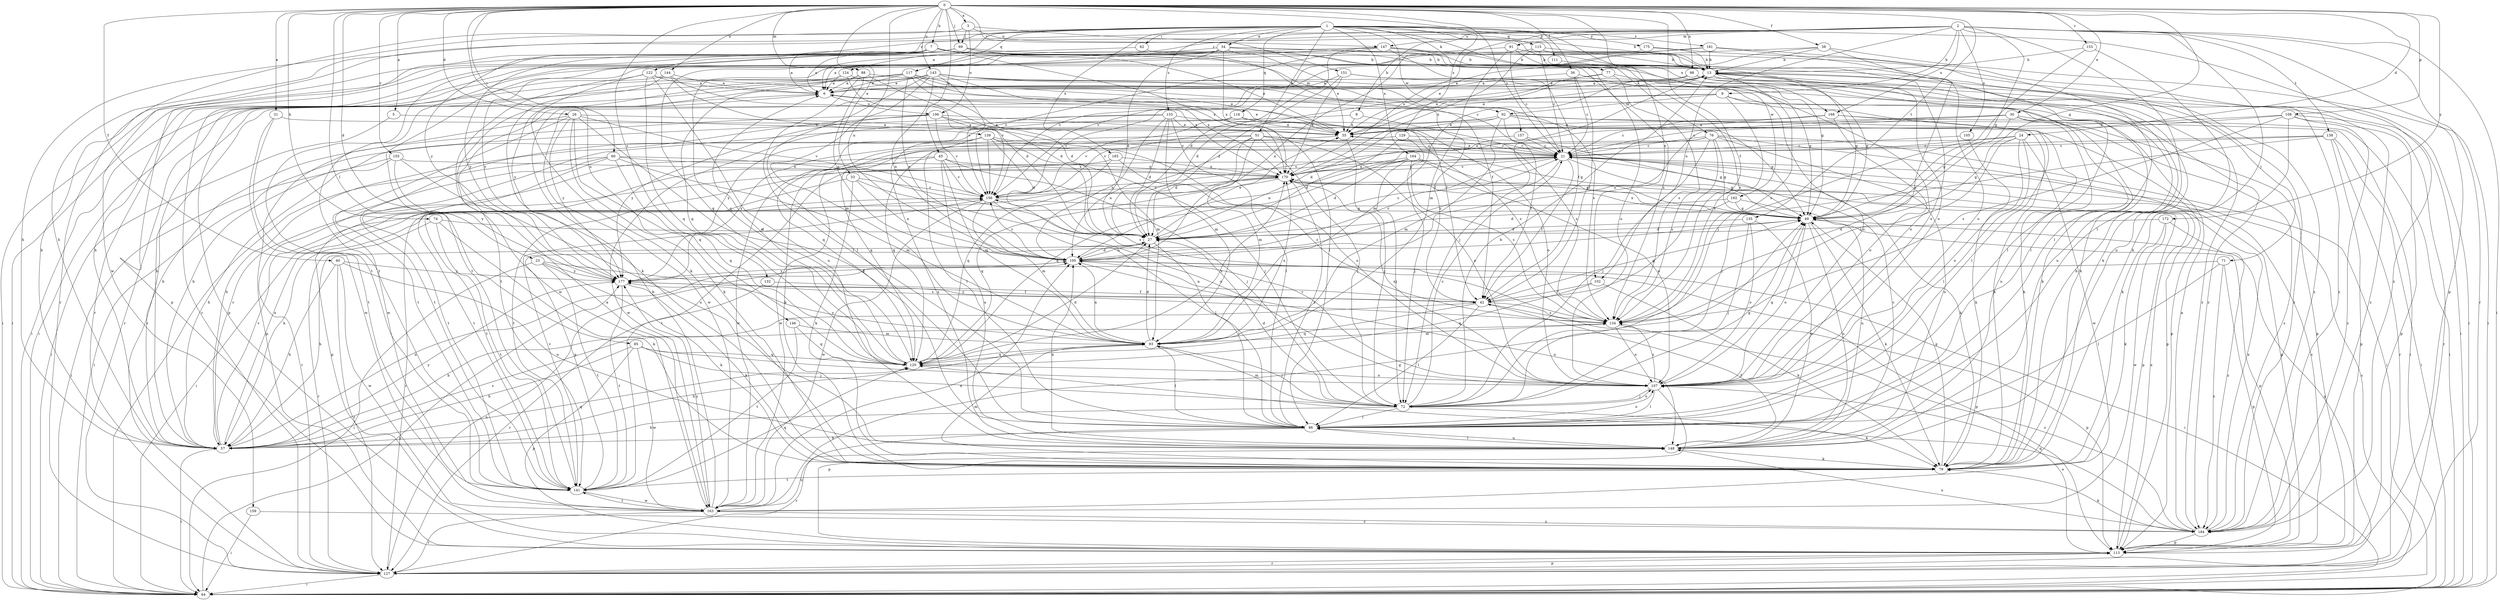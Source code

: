 strict digraph  {
0;
1;
2;
3;
5;
6;
7;
8;
9;
13;
21;
23;
24;
26;
27;
30;
31;
33;
34;
35;
36;
38;
40;
42;
45;
49;
51;
57;
60;
62;
64;
69;
71;
72;
74;
76;
77;
79;
85;
86;
88;
91;
92;
93;
98;
100;
102;
105;
106;
107;
108;
111;
113;
115;
116;
117;
120;
122;
124;
127;
129;
132;
133;
134;
135;
138;
139;
141;
143;
144;
146;
147;
148;
151;
153;
155;
156;
157;
159;
162;
163;
164;
165;
168;
170;
172;
175;
177;
181;
184;
0 -> 3  [label=a];
0 -> 5  [label=a];
0 -> 7  [label=b];
0 -> 21  [label=c];
0 -> 23  [label=d];
0 -> 24  [label=d];
0 -> 26  [label=d];
0 -> 30  [label=e];
0 -> 31  [label=e];
0 -> 33  [label=e];
0 -> 36  [label=f];
0 -> 38  [label=f];
0 -> 40  [label=f];
0 -> 42  [label=f];
0 -> 45  [label=g];
0 -> 49  [label=g];
0 -> 60  [label=i];
0 -> 69  [label=j];
0 -> 74  [label=k];
0 -> 85  [label=l];
0 -> 88  [label=m];
0 -> 98  [label=n];
0 -> 100  [label=n];
0 -> 102  [label=o];
0 -> 108  [label=p];
0 -> 129  [label=s];
0 -> 132  [label=s];
0 -> 135  [label=t];
0 -> 143  [label=u];
0 -> 144  [label=u];
0 -> 146  [label=u];
0 -> 151  [label=v];
0 -> 153  [label=v];
0 -> 155  [label=v];
0 -> 172  [label=y];
1 -> 6  [label=a];
1 -> 34  [label=e];
1 -> 51  [label=h];
1 -> 57  [label=h];
1 -> 62  [label=i];
1 -> 76  [label=k];
1 -> 77  [label=k];
1 -> 111  [label=p];
1 -> 115  [label=q];
1 -> 116  [label=q];
1 -> 117  [label=q];
1 -> 122  [label=r];
1 -> 133  [label=s];
1 -> 157  [label=w];
1 -> 159  [label=w];
1 -> 162  [label=w];
1 -> 164  [label=x];
1 -> 165  [label=x];
1 -> 168  [label=x];
1 -> 175  [label=y];
1 -> 181  [label=z];
1 -> 184  [label=z];
2 -> 8  [label=b];
2 -> 9  [label=b];
2 -> 49  [label=g];
2 -> 57  [label=h];
2 -> 64  [label=i];
2 -> 79  [label=k];
2 -> 86  [label=l];
2 -> 91  [label=m];
2 -> 102  [label=o];
2 -> 105  [label=o];
2 -> 113  [label=p];
2 -> 124  [label=r];
2 -> 127  [label=r];
2 -> 138  [label=t];
2 -> 147  [label=u];
2 -> 168  [label=x];
2 -> 170  [label=x];
2 -> 177  [label=y];
3 -> 13  [label=b];
3 -> 69  [label=j];
3 -> 106  [label=o];
3 -> 127  [label=r];
3 -> 147  [label=u];
5 -> 64  [label=i];
5 -> 139  [label=t];
6 -> 35  [label=e];
6 -> 57  [label=h];
6 -> 106  [label=o];
7 -> 6  [label=a];
7 -> 13  [label=b];
7 -> 92  [label=m];
7 -> 113  [label=p];
7 -> 134  [label=s];
7 -> 141  [label=t];
7 -> 170  [label=x];
7 -> 177  [label=y];
8 -> 35  [label=e];
8 -> 134  [label=s];
8 -> 177  [label=y];
9 -> 79  [label=k];
9 -> 86  [label=l];
9 -> 92  [label=m];
9 -> 134  [label=s];
9 -> 156  [label=v];
9 -> 163  [label=w];
13 -> 6  [label=a];
13 -> 27  [label=d];
13 -> 49  [label=g];
13 -> 71  [label=j];
13 -> 72  [label=j];
13 -> 86  [label=l];
13 -> 134  [label=s];
13 -> 148  [label=u];
13 -> 184  [label=z];
21 -> 35  [label=e];
21 -> 42  [label=f];
21 -> 49  [label=g];
21 -> 79  [label=k];
21 -> 100  [label=n];
21 -> 113  [label=p];
21 -> 141  [label=t];
21 -> 170  [label=x];
23 -> 64  [label=i];
23 -> 79  [label=k];
23 -> 134  [label=s];
23 -> 141  [label=t];
23 -> 177  [label=y];
24 -> 21  [label=c];
24 -> 49  [label=g];
24 -> 86  [label=l];
24 -> 107  [label=o];
24 -> 134  [label=s];
24 -> 156  [label=v];
24 -> 163  [label=w];
26 -> 35  [label=e];
26 -> 79  [label=k];
26 -> 86  [label=l];
26 -> 113  [label=p];
26 -> 120  [label=q];
26 -> 156  [label=v];
26 -> 163  [label=w];
26 -> 177  [label=y];
27 -> 21  [label=c];
27 -> 35  [label=e];
27 -> 57  [label=h];
27 -> 86  [label=l];
27 -> 100  [label=n];
30 -> 21  [label=c];
30 -> 35  [label=e];
30 -> 49  [label=g];
30 -> 100  [label=n];
30 -> 113  [label=p];
30 -> 148  [label=u];
30 -> 184  [label=z];
31 -> 35  [label=e];
31 -> 141  [label=t];
31 -> 163  [label=w];
33 -> 79  [label=k];
33 -> 100  [label=n];
33 -> 107  [label=o];
33 -> 141  [label=t];
33 -> 156  [label=v];
34 -> 6  [label=a];
34 -> 13  [label=b];
34 -> 27  [label=d];
34 -> 35  [label=e];
34 -> 49  [label=g];
34 -> 57  [label=h];
34 -> 64  [label=i];
34 -> 127  [label=r];
34 -> 170  [label=x];
34 -> 184  [label=z];
35 -> 21  [label=c];
35 -> 64  [label=i];
35 -> 72  [label=j];
36 -> 6  [label=a];
36 -> 21  [label=c];
36 -> 42  [label=f];
36 -> 107  [label=o];
38 -> 13  [label=b];
38 -> 64  [label=i];
38 -> 120  [label=q];
38 -> 134  [label=s];
38 -> 156  [label=v];
40 -> 57  [label=h];
40 -> 127  [label=r];
40 -> 148  [label=u];
40 -> 163  [label=w];
40 -> 177  [label=y];
42 -> 49  [label=g];
42 -> 57  [label=h];
42 -> 86  [label=l];
42 -> 100  [label=n];
42 -> 113  [label=p];
42 -> 120  [label=q];
42 -> 134  [label=s];
42 -> 177  [label=y];
45 -> 72  [label=j];
45 -> 93  [label=m];
45 -> 113  [label=p];
45 -> 141  [label=t];
45 -> 148  [label=u];
45 -> 156  [label=v];
45 -> 170  [label=x];
49 -> 27  [label=d];
49 -> 79  [label=k];
49 -> 107  [label=o];
49 -> 113  [label=p];
49 -> 148  [label=u];
49 -> 170  [label=x];
51 -> 21  [label=c];
51 -> 27  [label=d];
51 -> 49  [label=g];
51 -> 72  [label=j];
51 -> 79  [label=k];
51 -> 93  [label=m];
51 -> 100  [label=n];
51 -> 107  [label=o];
51 -> 177  [label=y];
57 -> 21  [label=c];
57 -> 64  [label=i];
57 -> 100  [label=n];
57 -> 120  [label=q];
57 -> 134  [label=s];
57 -> 156  [label=v];
57 -> 170  [label=x];
57 -> 177  [label=y];
60 -> 64  [label=i];
60 -> 93  [label=m];
60 -> 120  [label=q];
60 -> 127  [label=r];
60 -> 134  [label=s];
60 -> 141  [label=t];
60 -> 170  [label=x];
62 -> 13  [label=b];
62 -> 64  [label=i];
64 -> 21  [label=c];
64 -> 177  [label=y];
69 -> 6  [label=a];
69 -> 13  [label=b];
69 -> 35  [label=e];
69 -> 42  [label=f];
69 -> 57  [label=h];
69 -> 141  [label=t];
71 -> 86  [label=l];
71 -> 113  [label=p];
71 -> 177  [label=y];
71 -> 184  [label=z];
72 -> 13  [label=b];
72 -> 21  [label=c];
72 -> 27  [label=d];
72 -> 49  [label=g];
72 -> 57  [label=h];
72 -> 79  [label=k];
72 -> 86  [label=l];
72 -> 93  [label=m];
72 -> 107  [label=o];
74 -> 27  [label=d];
74 -> 79  [label=k];
74 -> 127  [label=r];
74 -> 141  [label=t];
76 -> 21  [label=c];
76 -> 49  [label=g];
76 -> 64  [label=i];
76 -> 72  [label=j];
76 -> 100  [label=n];
76 -> 113  [label=p];
76 -> 134  [label=s];
76 -> 148  [label=u];
76 -> 163  [label=w];
77 -> 6  [label=a];
77 -> 35  [label=e];
77 -> 49  [label=g];
77 -> 134  [label=s];
79 -> 13  [label=b];
79 -> 49  [label=g];
79 -> 93  [label=m];
79 -> 141  [label=t];
85 -> 57  [label=h];
85 -> 72  [label=j];
85 -> 107  [label=o];
85 -> 113  [label=p];
85 -> 120  [label=q];
85 -> 163  [label=w];
86 -> 57  [label=h];
86 -> 107  [label=o];
86 -> 127  [label=r];
86 -> 148  [label=u];
86 -> 170  [label=x];
88 -> 6  [label=a];
88 -> 27  [label=d];
88 -> 86  [label=l];
88 -> 100  [label=n];
88 -> 120  [label=q];
88 -> 184  [label=z];
91 -> 13  [label=b];
91 -> 21  [label=c];
91 -> 93  [label=m];
91 -> 100  [label=n];
91 -> 107  [label=o];
92 -> 35  [label=e];
92 -> 42  [label=f];
92 -> 64  [label=i];
92 -> 79  [label=k];
92 -> 93  [label=m];
92 -> 113  [label=p];
92 -> 120  [label=q];
92 -> 156  [label=v];
93 -> 27  [label=d];
93 -> 57  [label=h];
93 -> 72  [label=j];
93 -> 86  [label=l];
93 -> 100  [label=n];
93 -> 120  [label=q];
93 -> 170  [label=x];
93 -> 177  [label=y];
98 -> 6  [label=a];
98 -> 35  [label=e];
98 -> 49  [label=g];
98 -> 64  [label=i];
98 -> 86  [label=l];
98 -> 93  [label=m];
100 -> 21  [label=c];
100 -> 27  [label=d];
100 -> 64  [label=i];
100 -> 113  [label=p];
100 -> 148  [label=u];
100 -> 156  [label=v];
100 -> 177  [label=y];
102 -> 42  [label=f];
102 -> 79  [label=k];
102 -> 120  [label=q];
105 -> 21  [label=c];
105 -> 79  [label=k];
106 -> 35  [label=e];
106 -> 57  [label=h];
106 -> 93  [label=m];
106 -> 134  [label=s];
106 -> 141  [label=t];
106 -> 156  [label=v];
106 -> 177  [label=y];
107 -> 49  [label=g];
107 -> 72  [label=j];
107 -> 86  [label=l];
107 -> 113  [label=p];
107 -> 134  [label=s];
107 -> 156  [label=v];
107 -> 170  [label=x];
108 -> 35  [label=e];
108 -> 79  [label=k];
108 -> 113  [label=p];
108 -> 127  [label=r];
108 -> 134  [label=s];
108 -> 170  [label=x];
108 -> 184  [label=z];
111 -> 134  [label=s];
113 -> 21  [label=c];
113 -> 107  [label=o];
113 -> 127  [label=r];
113 -> 170  [label=x];
115 -> 13  [label=b];
115 -> 21  [label=c];
115 -> 86  [label=l];
115 -> 107  [label=o];
115 -> 156  [label=v];
115 -> 170  [label=x];
116 -> 35  [label=e];
116 -> 107  [label=o];
116 -> 141  [label=t];
116 -> 156  [label=v];
117 -> 6  [label=a];
117 -> 21  [label=c];
117 -> 27  [label=d];
117 -> 35  [label=e];
117 -> 64  [label=i];
117 -> 86  [label=l];
117 -> 100  [label=n];
117 -> 113  [label=p];
117 -> 177  [label=y];
120 -> 6  [label=a];
120 -> 27  [label=d];
120 -> 107  [label=o];
120 -> 170  [label=x];
122 -> 6  [label=a];
122 -> 42  [label=f];
122 -> 79  [label=k];
122 -> 120  [label=q];
122 -> 148  [label=u];
122 -> 163  [label=w];
124 -> 6  [label=a];
124 -> 79  [label=k];
124 -> 141  [label=t];
124 -> 156  [label=v];
127 -> 49  [label=g];
127 -> 64  [label=i];
127 -> 100  [label=n];
127 -> 113  [label=p];
129 -> 21  [label=c];
129 -> 27  [label=d];
129 -> 72  [label=j];
129 -> 120  [label=q];
132 -> 42  [label=f];
132 -> 127  [label=r];
133 -> 27  [label=d];
133 -> 35  [label=e];
133 -> 49  [label=g];
133 -> 57  [label=h];
133 -> 86  [label=l];
133 -> 93  [label=m];
133 -> 100  [label=n];
133 -> 163  [label=w];
134 -> 93  [label=m];
134 -> 107  [label=o];
134 -> 184  [label=z];
135 -> 27  [label=d];
135 -> 72  [label=j];
135 -> 107  [label=o];
135 -> 148  [label=u];
138 -> 21  [label=c];
138 -> 64  [label=i];
138 -> 72  [label=j];
138 -> 113  [label=p];
138 -> 120  [label=q];
138 -> 127  [label=r];
139 -> 21  [label=c];
139 -> 27  [label=d];
139 -> 57  [label=h];
139 -> 72  [label=j];
139 -> 86  [label=l];
139 -> 107  [label=o];
139 -> 148  [label=u];
139 -> 156  [label=v];
141 -> 49  [label=g];
141 -> 120  [label=q];
141 -> 156  [label=v];
141 -> 163  [label=w];
143 -> 6  [label=a];
143 -> 42  [label=f];
143 -> 64  [label=i];
143 -> 86  [label=l];
143 -> 93  [label=m];
143 -> 100  [label=n];
143 -> 127  [label=r];
143 -> 134  [label=s];
143 -> 156  [label=v];
143 -> 170  [label=x];
143 -> 184  [label=z];
144 -> 6  [label=a];
144 -> 27  [label=d];
144 -> 79  [label=k];
144 -> 127  [label=r];
144 -> 170  [label=x];
146 -> 93  [label=m];
146 -> 120  [label=q];
146 -> 141  [label=t];
147 -> 13  [label=b];
147 -> 27  [label=d];
147 -> 42  [label=f];
147 -> 64  [label=i];
147 -> 107  [label=o];
147 -> 120  [label=q];
147 -> 127  [label=r];
147 -> 156  [label=v];
148 -> 21  [label=c];
148 -> 42  [label=f];
148 -> 79  [label=k];
148 -> 86  [label=l];
148 -> 100  [label=n];
151 -> 6  [label=a];
151 -> 27  [label=d];
151 -> 107  [label=o];
151 -> 170  [label=x];
151 -> 184  [label=z];
153 -> 13  [label=b];
153 -> 72  [label=j];
153 -> 148  [label=u];
155 -> 57  [label=h];
155 -> 64  [label=i];
155 -> 148  [label=u];
155 -> 170  [label=x];
155 -> 177  [label=y];
156 -> 49  [label=g];
156 -> 86  [label=l];
156 -> 93  [label=m];
156 -> 127  [label=r];
156 -> 163  [label=w];
157 -> 21  [label=c];
157 -> 49  [label=g];
157 -> 163  [label=w];
159 -> 64  [label=i];
159 -> 184  [label=z];
162 -> 27  [label=d];
162 -> 49  [label=g];
162 -> 57  [label=h];
162 -> 148  [label=u];
163 -> 6  [label=a];
163 -> 13  [label=b];
163 -> 49  [label=g];
163 -> 100  [label=n];
163 -> 127  [label=r];
163 -> 141  [label=t];
163 -> 148  [label=u];
163 -> 177  [label=y];
163 -> 184  [label=z];
164 -> 27  [label=d];
164 -> 49  [label=g];
164 -> 72  [label=j];
164 -> 107  [label=o];
164 -> 120  [label=q];
164 -> 134  [label=s];
164 -> 170  [label=x];
165 -> 120  [label=q];
165 -> 134  [label=s];
165 -> 141  [label=t];
165 -> 170  [label=x];
168 -> 21  [label=c];
168 -> 27  [label=d];
168 -> 35  [label=e];
168 -> 64  [label=i];
168 -> 79  [label=k];
168 -> 107  [label=o];
170 -> 21  [label=c];
170 -> 64  [label=i];
170 -> 113  [label=p];
170 -> 120  [label=q];
170 -> 156  [label=v];
172 -> 27  [label=d];
172 -> 79  [label=k];
172 -> 163  [label=w];
172 -> 184  [label=z];
175 -> 13  [label=b];
175 -> 79  [label=k];
175 -> 141  [label=t];
177 -> 42  [label=f];
177 -> 79  [label=k];
177 -> 141  [label=t];
181 -> 13  [label=b];
181 -> 35  [label=e];
181 -> 107  [label=o];
181 -> 177  [label=y];
181 -> 184  [label=z];
184 -> 6  [label=a];
184 -> 79  [label=k];
184 -> 113  [label=p];
184 -> 120  [label=q];
184 -> 148  [label=u];
184 -> 170  [label=x];
}
